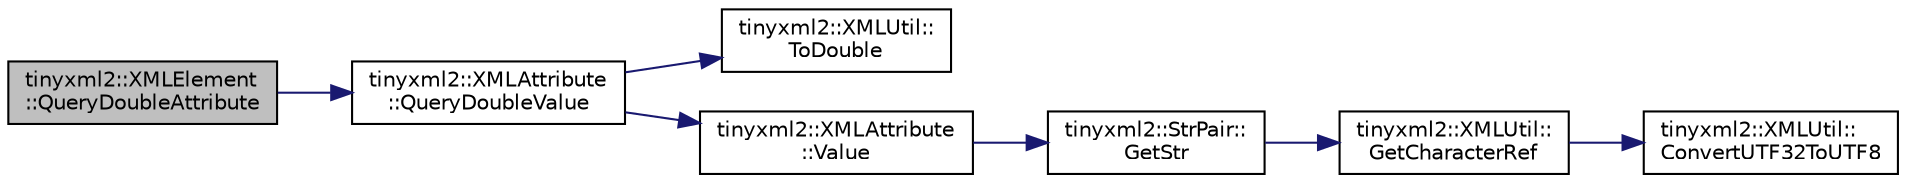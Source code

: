 digraph "tinyxml2::XMLElement::QueryDoubleAttribute"
{
 // LATEX_PDF_SIZE
  edge [fontname="Helvetica",fontsize="10",labelfontname="Helvetica",labelfontsize="10"];
  node [fontname="Helvetica",fontsize="10",shape=record];
  rankdir="LR";
  Node1 [label="tinyxml2::XMLElement\l::QueryDoubleAttribute",height=0.2,width=0.4,color="black", fillcolor="grey75", style="filled", fontcolor="black",tooltip="See QueryIntAttribute()"];
  Node1 -> Node2 [color="midnightblue",fontsize="10",style="solid"];
  Node2 [label="tinyxml2::XMLAttribute\l::QueryDoubleValue",height=0.2,width=0.4,color="black", fillcolor="white", style="filled",URL="$classtinyxml2_1_1XMLAttribute.html#a2aa6e55e8ea03af0609cf6690bff79b9",tooltip="See QueryIntValue."];
  Node2 -> Node3 [color="midnightblue",fontsize="10",style="solid"];
  Node3 [label="tinyxml2::XMLUtil::\lToDouble",height=0.2,width=0.4,color="black", fillcolor="white", style="filled",URL="$classtinyxml2_1_1XMLUtil.html#ad8f75ac140fb19c1c6e164a957c4cd53",tooltip=" "];
  Node2 -> Node4 [color="midnightblue",fontsize="10",style="solid"];
  Node4 [label="tinyxml2::XMLAttribute\l::Value",height=0.2,width=0.4,color="black", fillcolor="white", style="filled",URL="$classtinyxml2_1_1XMLAttribute.html#ab1c5cd993f836a771818ca408994b14e",tooltip="The value of the attribute."];
  Node4 -> Node5 [color="midnightblue",fontsize="10",style="solid"];
  Node5 [label="tinyxml2::StrPair::\lGetStr",height=0.2,width=0.4,color="black", fillcolor="white", style="filled",URL="$classtinyxml2_1_1StrPair.html#ad87e3d11330f5e689ba1e7e54c023b57",tooltip=" "];
  Node5 -> Node6 [color="midnightblue",fontsize="10",style="solid"];
  Node6 [label="tinyxml2::XMLUtil::\lGetCharacterRef",height=0.2,width=0.4,color="black", fillcolor="white", style="filled",URL="$classtinyxml2_1_1XMLUtil.html#a5a96e5144a8d693dc4bcd783d9964648",tooltip=" "];
  Node6 -> Node7 [color="midnightblue",fontsize="10",style="solid"];
  Node7 [label="tinyxml2::XMLUtil::\lConvertUTF32ToUTF8",height=0.2,width=0.4,color="black", fillcolor="white", style="filled",URL="$classtinyxml2_1_1XMLUtil.html#a31c00d5c5dfb38382de1dfcaf4be3595",tooltip=" "];
}
